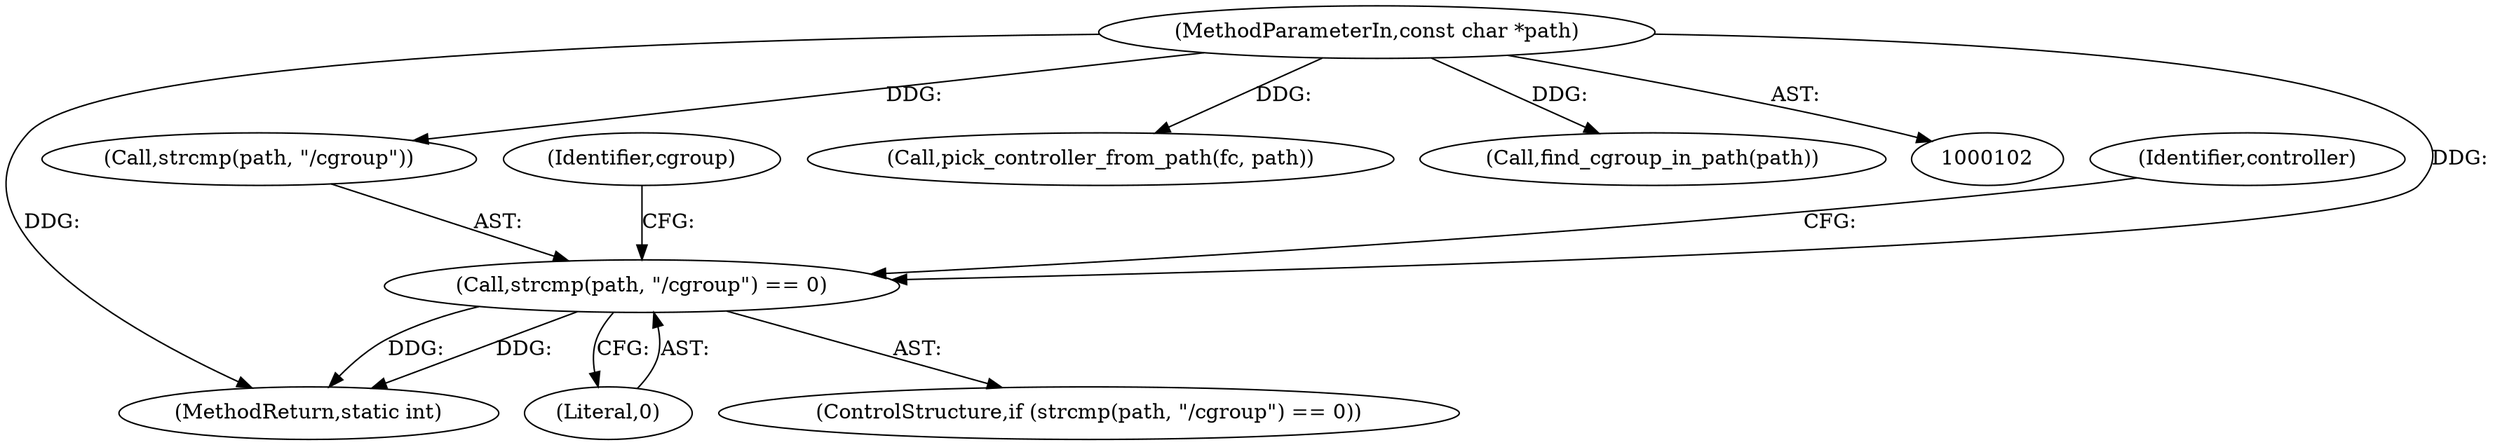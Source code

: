 digraph "0_lxcfs_a8b6c3e0537e90fba3c55910fd1b7229d54a60a7_3@API" {
"1000123" [label="(Call,strcmp(path, \"/cgroup\") == 0)"];
"1000103" [label="(MethodParameterIn,const char *path)"];
"1000130" [label="(Identifier,cgroup)"];
"1000124" [label="(Call,strcmp(path, \"/cgroup\"))"];
"1000122" [label="(ControlStructure,if (strcmp(path, \"/cgroup\") == 0))"];
"1000226" [label="(MethodReturn,static int)"];
"1000103" [label="(MethodParameterIn,const char *path)"];
"1000139" [label="(Call,pick_controller_from_path(fc, path))"];
"1000150" [label="(Call,find_cgroup_in_path(path))"];
"1000138" [label="(Identifier,controller)"];
"1000127" [label="(Literal,0)"];
"1000123" [label="(Call,strcmp(path, \"/cgroup\") == 0)"];
"1000123" -> "1000122"  [label="AST: "];
"1000123" -> "1000127"  [label="CFG: "];
"1000124" -> "1000123"  [label="AST: "];
"1000127" -> "1000123"  [label="AST: "];
"1000130" -> "1000123"  [label="CFG: "];
"1000138" -> "1000123"  [label="CFG: "];
"1000123" -> "1000226"  [label="DDG: "];
"1000123" -> "1000226"  [label="DDG: "];
"1000103" -> "1000123"  [label="DDG: "];
"1000103" -> "1000102"  [label="AST: "];
"1000103" -> "1000226"  [label="DDG: "];
"1000103" -> "1000124"  [label="DDG: "];
"1000103" -> "1000139"  [label="DDG: "];
"1000103" -> "1000150"  [label="DDG: "];
}
